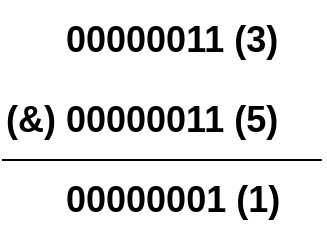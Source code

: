 <mxfile version="14.5.1" type="device"><diagram id="Auj_0uGVPOp2s2Dn8oK0" name="第 1 页"><mxGraphModel dx="946" dy="672" grid="1" gridSize="10" guides="1" tooltips="1" connect="1" arrows="1" fold="1" page="1" pageScale="1" pageWidth="827" pageHeight="1169" math="0" shadow="0"><root><mxCell id="0"/><mxCell id="1" parent="0"/><mxCell id="fQ9tcQLIK9HFFVoJP8Ub-1" value="&lt;b style=&quot;font-size: 18px&quot;&gt;(&amp;amp;) 00000011 (5)&lt;br&gt;&lt;/b&gt;" style="text;html=1;strokeColor=none;fillColor=none;align=left;verticalAlign=middle;whiteSpace=wrap;rounded=0;" parent="1" vertex="1"><mxGeometry x="80" y="120" width="160" height="40" as="geometry"/></mxCell><mxCell id="fQ9tcQLIK9HFFVoJP8Ub-2" value="&lt;b style=&quot;font-size: 18px&quot;&gt;00000011 (3)&lt;br&gt;&lt;/b&gt;" style="text;html=1;strokeColor=none;fillColor=none;align=left;verticalAlign=middle;whiteSpace=wrap;rounded=0;" parent="1" vertex="1"><mxGeometry x="110" y="80" width="130" height="40" as="geometry"/></mxCell><mxCell id="fQ9tcQLIK9HFFVoJP8Ub-3" value="" style="endArrow=none;html=1;entryX=1;entryY=0;entryDx=0;entryDy=0;" parent="1" target="fQ9tcQLIK9HFFVoJP8Ub-4" edge="1"><mxGeometry width="50" height="50" relative="1" as="geometry"><mxPoint x="80" y="160" as="sourcePoint"/><mxPoint x="280" y="160" as="targetPoint"/></mxGeometry></mxCell><mxCell id="fQ9tcQLIK9HFFVoJP8Ub-4" value="&lt;b style=&quot;font-size: 18px&quot;&gt;00000001 (1)&lt;br&gt;&lt;/b&gt;" style="text;html=1;strokeColor=none;fillColor=none;align=left;verticalAlign=middle;whiteSpace=wrap;rounded=0;" parent="1" vertex="1"><mxGeometry x="110" y="160" width="130" height="40" as="geometry"/></mxCell></root></mxGraphModel></diagram></mxfile>